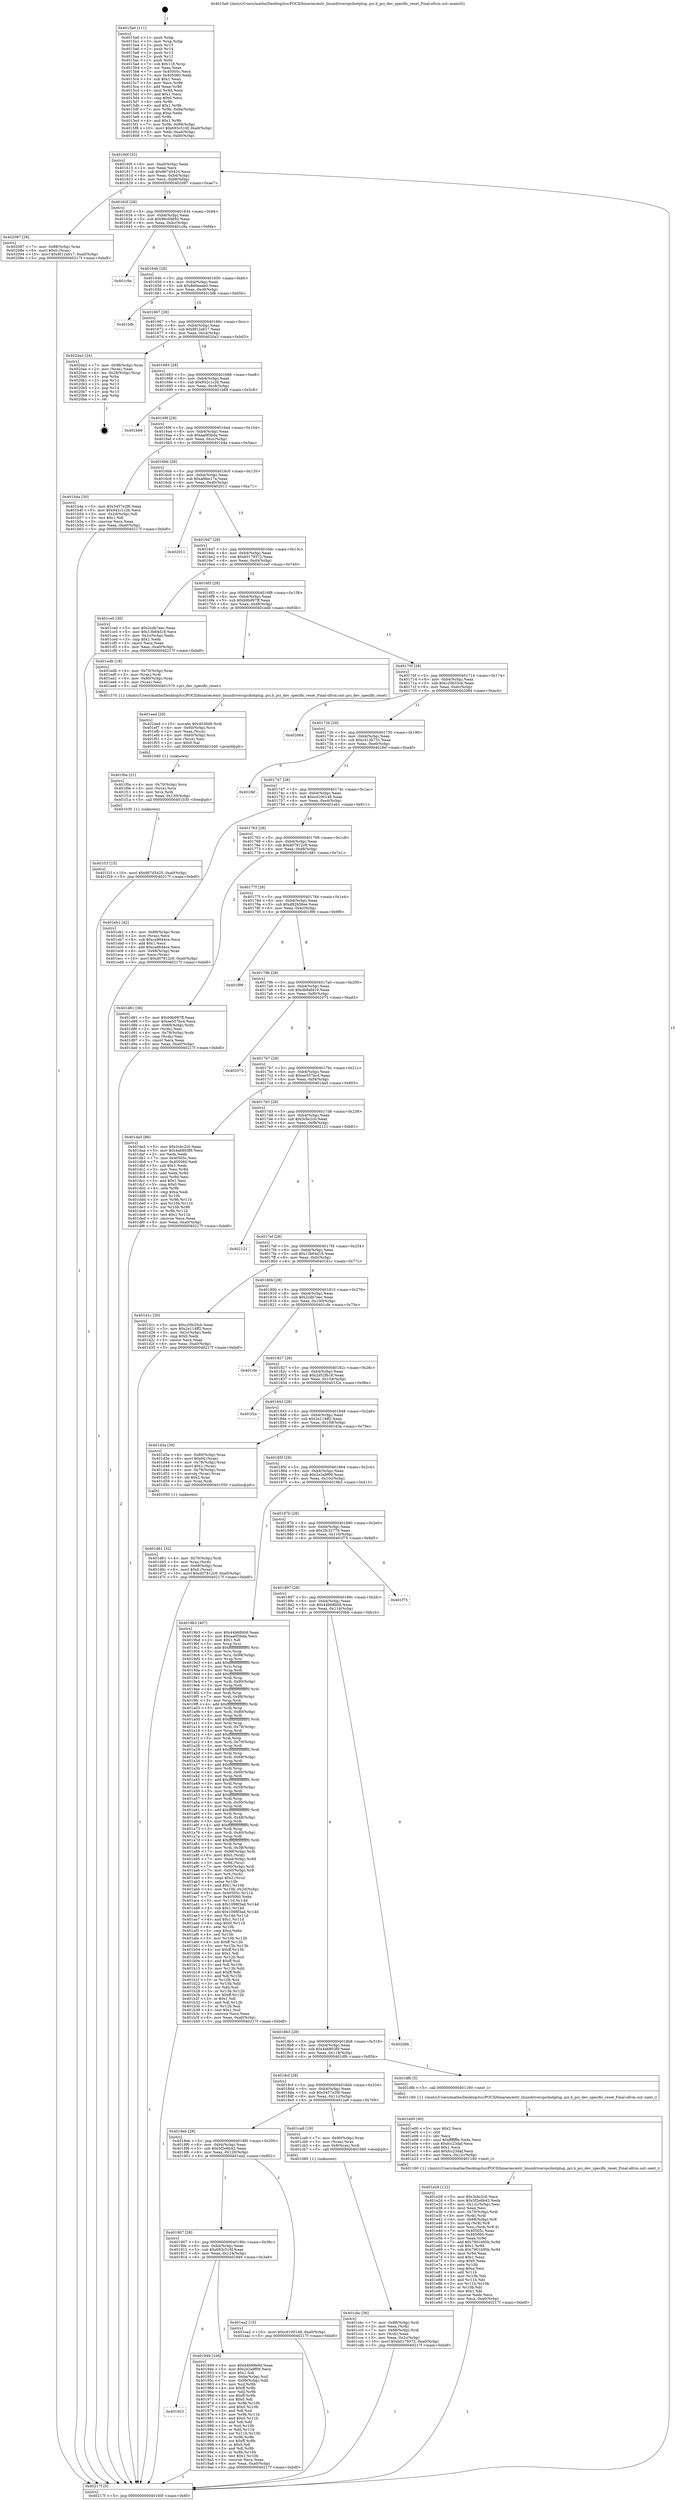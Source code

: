 digraph "0x4015a0" {
  label = "0x4015a0 (/mnt/c/Users/mathe/Desktop/tcc/POCII/binaries/extr_linuxdriverspcihotplug..pci.h_pci_dev_specific_reset_Final-ollvm.out::main(0))"
  labelloc = "t"
  node[shape=record]

  Entry [label="",width=0.3,height=0.3,shape=circle,fillcolor=black,style=filled]
  "0x40160f" [label="{
     0x40160f [32]\l
     | [instrs]\l
     &nbsp;&nbsp;0x40160f \<+6\>: mov -0xa0(%rbp),%eax\l
     &nbsp;&nbsp;0x401615 \<+2\>: mov %eax,%ecx\l
     &nbsp;&nbsp;0x401617 \<+6\>: sub $0x867d5425,%ecx\l
     &nbsp;&nbsp;0x40161d \<+6\>: mov %eax,-0xb4(%rbp)\l
     &nbsp;&nbsp;0x401623 \<+6\>: mov %ecx,-0xb8(%rbp)\l
     &nbsp;&nbsp;0x401629 \<+6\>: je 0000000000402087 \<main+0xae7\>\l
  }"]
  "0x402087" [label="{
     0x402087 [28]\l
     | [instrs]\l
     &nbsp;&nbsp;0x402087 \<+7\>: mov -0x98(%rbp),%rax\l
     &nbsp;&nbsp;0x40208e \<+6\>: movl $0x0,(%rax)\l
     &nbsp;&nbsp;0x402094 \<+10\>: movl $0x8f12a617,-0xa0(%rbp)\l
     &nbsp;&nbsp;0x40209e \<+5\>: jmp 000000000040217f \<main+0xbdf\>\l
  }"]
  "0x40162f" [label="{
     0x40162f [28]\l
     | [instrs]\l
     &nbsp;&nbsp;0x40162f \<+5\>: jmp 0000000000401634 \<main+0x94\>\l
     &nbsp;&nbsp;0x401634 \<+6\>: mov -0xb4(%rbp),%eax\l
     &nbsp;&nbsp;0x40163a \<+5\>: sub $0x86c0d892,%eax\l
     &nbsp;&nbsp;0x40163f \<+6\>: mov %eax,-0xbc(%rbp)\l
     &nbsp;&nbsp;0x401645 \<+6\>: je 0000000000401c9a \<main+0x6fa\>\l
  }"]
  Exit [label="",width=0.3,height=0.3,shape=circle,fillcolor=black,style=filled,peripheries=2]
  "0x401c9a" [label="{
     0x401c9a\l
  }", style=dashed]
  "0x40164b" [label="{
     0x40164b [28]\l
     | [instrs]\l
     &nbsp;&nbsp;0x40164b \<+5\>: jmp 0000000000401650 \<main+0xb0\>\l
     &nbsp;&nbsp;0x401650 \<+6\>: mov -0xb4(%rbp),%eax\l
     &nbsp;&nbsp;0x401656 \<+5\>: sub $0x8d0eeae0,%eax\l
     &nbsp;&nbsp;0x40165b \<+6\>: mov %eax,-0xc0(%rbp)\l
     &nbsp;&nbsp;0x401661 \<+6\>: je 0000000000401bfb \<main+0x65b\>\l
  }"]
  "0x401f1f" [label="{
     0x401f1f [15]\l
     | [instrs]\l
     &nbsp;&nbsp;0x401f1f \<+10\>: movl $0x867d5425,-0xa0(%rbp)\l
     &nbsp;&nbsp;0x401f29 \<+5\>: jmp 000000000040217f \<main+0xbdf\>\l
  }"]
  "0x401bfb" [label="{
     0x401bfb\l
  }", style=dashed]
  "0x401667" [label="{
     0x401667 [28]\l
     | [instrs]\l
     &nbsp;&nbsp;0x401667 \<+5\>: jmp 000000000040166c \<main+0xcc\>\l
     &nbsp;&nbsp;0x40166c \<+6\>: mov -0xb4(%rbp),%eax\l
     &nbsp;&nbsp;0x401672 \<+5\>: sub $0x8f12a617,%eax\l
     &nbsp;&nbsp;0x401677 \<+6\>: mov %eax,-0xc4(%rbp)\l
     &nbsp;&nbsp;0x40167d \<+6\>: je 00000000004020a3 \<main+0xb03\>\l
  }"]
  "0x401f0a" [label="{
     0x401f0a [21]\l
     | [instrs]\l
     &nbsp;&nbsp;0x401f0a \<+4\>: mov -0x70(%rbp),%rcx\l
     &nbsp;&nbsp;0x401f0e \<+3\>: mov (%rcx),%rcx\l
     &nbsp;&nbsp;0x401f11 \<+3\>: mov %rcx,%rdi\l
     &nbsp;&nbsp;0x401f14 \<+6\>: mov %eax,-0x130(%rbp)\l
     &nbsp;&nbsp;0x401f1a \<+5\>: call 0000000000401030 \<free@plt\>\l
     | [calls]\l
     &nbsp;&nbsp;0x401030 \{1\} (unknown)\l
  }"]
  "0x4020a3" [label="{
     0x4020a3 [24]\l
     | [instrs]\l
     &nbsp;&nbsp;0x4020a3 \<+7\>: mov -0x98(%rbp),%rax\l
     &nbsp;&nbsp;0x4020aa \<+2\>: mov (%rax),%eax\l
     &nbsp;&nbsp;0x4020ac \<+4\>: lea -0x28(%rbp),%rsp\l
     &nbsp;&nbsp;0x4020b0 \<+1\>: pop %rbx\l
     &nbsp;&nbsp;0x4020b1 \<+2\>: pop %r12\l
     &nbsp;&nbsp;0x4020b3 \<+2\>: pop %r13\l
     &nbsp;&nbsp;0x4020b5 \<+2\>: pop %r14\l
     &nbsp;&nbsp;0x4020b7 \<+2\>: pop %r15\l
     &nbsp;&nbsp;0x4020b9 \<+1\>: pop %rbp\l
     &nbsp;&nbsp;0x4020ba \<+1\>: ret\l
  }"]
  "0x401683" [label="{
     0x401683 [28]\l
     | [instrs]\l
     &nbsp;&nbsp;0x401683 \<+5\>: jmp 0000000000401688 \<main+0xe8\>\l
     &nbsp;&nbsp;0x401688 \<+6\>: mov -0xb4(%rbp),%eax\l
     &nbsp;&nbsp;0x40168e \<+5\>: sub $0x942c1c2b,%eax\l
     &nbsp;&nbsp;0x401693 \<+6\>: mov %eax,-0xc8(%rbp)\l
     &nbsp;&nbsp;0x401699 \<+6\>: je 0000000000401b68 \<main+0x5c8\>\l
  }"]
  "0x401eed" [label="{
     0x401eed [29]\l
     | [instrs]\l
     &nbsp;&nbsp;0x401eed \<+10\>: movabs $0x4030d6,%rdi\l
     &nbsp;&nbsp;0x401ef7 \<+4\>: mov -0x60(%rbp),%rcx\l
     &nbsp;&nbsp;0x401efb \<+2\>: mov %eax,(%rcx)\l
     &nbsp;&nbsp;0x401efd \<+4\>: mov -0x60(%rbp),%rcx\l
     &nbsp;&nbsp;0x401f01 \<+2\>: mov (%rcx),%esi\l
     &nbsp;&nbsp;0x401f03 \<+2\>: mov $0x0,%al\l
     &nbsp;&nbsp;0x401f05 \<+5\>: call 0000000000401040 \<printf@plt\>\l
     | [calls]\l
     &nbsp;&nbsp;0x401040 \{1\} (unknown)\l
  }"]
  "0x401b68" [label="{
     0x401b68\l
  }", style=dashed]
  "0x40169f" [label="{
     0x40169f [28]\l
     | [instrs]\l
     &nbsp;&nbsp;0x40169f \<+5\>: jmp 00000000004016a4 \<main+0x104\>\l
     &nbsp;&nbsp;0x4016a4 \<+6\>: mov -0xb4(%rbp),%eax\l
     &nbsp;&nbsp;0x4016aa \<+5\>: sub $0xaa0f3bda,%eax\l
     &nbsp;&nbsp;0x4016af \<+6\>: mov %eax,-0xcc(%rbp)\l
     &nbsp;&nbsp;0x4016b5 \<+6\>: je 0000000000401b4a \<main+0x5aa\>\l
  }"]
  "0x401e28" [label="{
     0x401e28 [122]\l
     | [instrs]\l
     &nbsp;&nbsp;0x401e28 \<+5\>: mov $0x3cbc2c0,%ecx\l
     &nbsp;&nbsp;0x401e2d \<+5\>: mov $0x5f2e6b42,%edx\l
     &nbsp;&nbsp;0x401e32 \<+6\>: mov -0x12c(%rbp),%esi\l
     &nbsp;&nbsp;0x401e38 \<+3\>: imul %eax,%esi\l
     &nbsp;&nbsp;0x401e3b \<+4\>: mov -0x70(%rbp),%rdi\l
     &nbsp;&nbsp;0x401e3f \<+3\>: mov (%rdi),%rdi\l
     &nbsp;&nbsp;0x401e42 \<+4\>: mov -0x68(%rbp),%r8\l
     &nbsp;&nbsp;0x401e46 \<+3\>: movslq (%r8),%r8\l
     &nbsp;&nbsp;0x401e49 \<+4\>: mov %esi,(%rdi,%r8,4)\l
     &nbsp;&nbsp;0x401e4d \<+7\>: mov 0x40505c,%eax\l
     &nbsp;&nbsp;0x401e54 \<+7\>: mov 0x405060,%esi\l
     &nbsp;&nbsp;0x401e5b \<+3\>: mov %eax,%r9d\l
     &nbsp;&nbsp;0x401e5e \<+7\>: add $0x7901b95b,%r9d\l
     &nbsp;&nbsp;0x401e65 \<+4\>: sub $0x1,%r9d\l
     &nbsp;&nbsp;0x401e69 \<+7\>: sub $0x7901b95b,%r9d\l
     &nbsp;&nbsp;0x401e70 \<+4\>: imul %r9d,%eax\l
     &nbsp;&nbsp;0x401e74 \<+3\>: and $0x1,%eax\l
     &nbsp;&nbsp;0x401e77 \<+3\>: cmp $0x0,%eax\l
     &nbsp;&nbsp;0x401e7a \<+4\>: sete %r10b\l
     &nbsp;&nbsp;0x401e7e \<+3\>: cmp $0xa,%esi\l
     &nbsp;&nbsp;0x401e81 \<+4\>: setl %r11b\l
     &nbsp;&nbsp;0x401e85 \<+3\>: mov %r10b,%bl\l
     &nbsp;&nbsp;0x401e88 \<+3\>: and %r11b,%bl\l
     &nbsp;&nbsp;0x401e8b \<+3\>: xor %r11b,%r10b\l
     &nbsp;&nbsp;0x401e8e \<+3\>: or %r10b,%bl\l
     &nbsp;&nbsp;0x401e91 \<+3\>: test $0x1,%bl\l
     &nbsp;&nbsp;0x401e94 \<+3\>: cmovne %edx,%ecx\l
     &nbsp;&nbsp;0x401e97 \<+6\>: mov %ecx,-0xa0(%rbp)\l
     &nbsp;&nbsp;0x401e9d \<+5\>: jmp 000000000040217f \<main+0xbdf\>\l
  }"]
  "0x401b4a" [label="{
     0x401b4a [30]\l
     | [instrs]\l
     &nbsp;&nbsp;0x401b4a \<+5\>: mov $0x5457e2f6,%eax\l
     &nbsp;&nbsp;0x401b4f \<+5\>: mov $0x942c1c2b,%ecx\l
     &nbsp;&nbsp;0x401b54 \<+3\>: mov -0x2d(%rbp),%dl\l
     &nbsp;&nbsp;0x401b57 \<+3\>: test $0x1,%dl\l
     &nbsp;&nbsp;0x401b5a \<+3\>: cmovne %ecx,%eax\l
     &nbsp;&nbsp;0x401b5d \<+6\>: mov %eax,-0xa0(%rbp)\l
     &nbsp;&nbsp;0x401b63 \<+5\>: jmp 000000000040217f \<main+0xbdf\>\l
  }"]
  "0x4016bb" [label="{
     0x4016bb [28]\l
     | [instrs]\l
     &nbsp;&nbsp;0x4016bb \<+5\>: jmp 00000000004016c0 \<main+0x120\>\l
     &nbsp;&nbsp;0x4016c0 \<+6\>: mov -0xb4(%rbp),%eax\l
     &nbsp;&nbsp;0x4016c6 \<+5\>: sub $0xafdee17a,%eax\l
     &nbsp;&nbsp;0x4016cb \<+6\>: mov %eax,-0xd0(%rbp)\l
     &nbsp;&nbsp;0x4016d1 \<+6\>: je 0000000000402011 \<main+0xa71\>\l
  }"]
  "0x401e00" [label="{
     0x401e00 [40]\l
     | [instrs]\l
     &nbsp;&nbsp;0x401e00 \<+5\>: mov $0x2,%ecx\l
     &nbsp;&nbsp;0x401e05 \<+1\>: cltd\l
     &nbsp;&nbsp;0x401e06 \<+2\>: idiv %ecx\l
     &nbsp;&nbsp;0x401e08 \<+6\>: imul $0xfffffffe,%edx,%ecx\l
     &nbsp;&nbsp;0x401e0e \<+6\>: sub $0xfcc23daf,%ecx\l
     &nbsp;&nbsp;0x401e14 \<+3\>: add $0x1,%ecx\l
     &nbsp;&nbsp;0x401e17 \<+6\>: add $0xfcc23daf,%ecx\l
     &nbsp;&nbsp;0x401e1d \<+6\>: mov %ecx,-0x12c(%rbp)\l
     &nbsp;&nbsp;0x401e23 \<+5\>: call 0000000000401160 \<next_i\>\l
     | [calls]\l
     &nbsp;&nbsp;0x401160 \{1\} (/mnt/c/Users/mathe/Desktop/tcc/POCII/binaries/extr_linuxdriverspcihotplug..pci.h_pci_dev_specific_reset_Final-ollvm.out::next_i)\l
  }"]
  "0x402011" [label="{
     0x402011\l
  }", style=dashed]
  "0x4016d7" [label="{
     0x4016d7 [28]\l
     | [instrs]\l
     &nbsp;&nbsp;0x4016d7 \<+5\>: jmp 00000000004016dc \<main+0x13c\>\l
     &nbsp;&nbsp;0x4016dc \<+6\>: mov -0xb4(%rbp),%eax\l
     &nbsp;&nbsp;0x4016e2 \<+5\>: sub $0xb0179372,%eax\l
     &nbsp;&nbsp;0x4016e7 \<+6\>: mov %eax,-0xd4(%rbp)\l
     &nbsp;&nbsp;0x4016ed \<+6\>: je 0000000000401ce0 \<main+0x740\>\l
  }"]
  "0x401d61" [label="{
     0x401d61 [32]\l
     | [instrs]\l
     &nbsp;&nbsp;0x401d61 \<+4\>: mov -0x70(%rbp),%rdi\l
     &nbsp;&nbsp;0x401d65 \<+3\>: mov %rax,(%rdi)\l
     &nbsp;&nbsp;0x401d68 \<+4\>: mov -0x68(%rbp),%rax\l
     &nbsp;&nbsp;0x401d6c \<+6\>: movl $0x0,(%rax)\l
     &nbsp;&nbsp;0x401d72 \<+10\>: movl $0xd07812c9,-0xa0(%rbp)\l
     &nbsp;&nbsp;0x401d7c \<+5\>: jmp 000000000040217f \<main+0xbdf\>\l
  }"]
  "0x401ce0" [label="{
     0x401ce0 [30]\l
     | [instrs]\l
     &nbsp;&nbsp;0x401ce0 \<+5\>: mov $0x2cdb7eec,%eax\l
     &nbsp;&nbsp;0x401ce5 \<+5\>: mov $0x13b64d18,%ecx\l
     &nbsp;&nbsp;0x401cea \<+3\>: mov -0x2c(%rbp),%edx\l
     &nbsp;&nbsp;0x401ced \<+3\>: cmp $0x1,%edx\l
     &nbsp;&nbsp;0x401cf0 \<+3\>: cmovl %ecx,%eax\l
     &nbsp;&nbsp;0x401cf3 \<+6\>: mov %eax,-0xa0(%rbp)\l
     &nbsp;&nbsp;0x401cf9 \<+5\>: jmp 000000000040217f \<main+0xbdf\>\l
  }"]
  "0x4016f3" [label="{
     0x4016f3 [28]\l
     | [instrs]\l
     &nbsp;&nbsp;0x4016f3 \<+5\>: jmp 00000000004016f8 \<main+0x158\>\l
     &nbsp;&nbsp;0x4016f8 \<+6\>: mov -0xb4(%rbp),%eax\l
     &nbsp;&nbsp;0x4016fe \<+5\>: sub $0xb9b997ff,%eax\l
     &nbsp;&nbsp;0x401703 \<+6\>: mov %eax,-0xd8(%rbp)\l
     &nbsp;&nbsp;0x401709 \<+6\>: je 0000000000401edb \<main+0x93b\>\l
  }"]
  "0x401cbc" [label="{
     0x401cbc [36]\l
     | [instrs]\l
     &nbsp;&nbsp;0x401cbc \<+7\>: mov -0x88(%rbp),%rdi\l
     &nbsp;&nbsp;0x401cc3 \<+2\>: mov %eax,(%rdi)\l
     &nbsp;&nbsp;0x401cc5 \<+7\>: mov -0x88(%rbp),%rdi\l
     &nbsp;&nbsp;0x401ccc \<+2\>: mov (%rdi),%eax\l
     &nbsp;&nbsp;0x401cce \<+3\>: mov %eax,-0x2c(%rbp)\l
     &nbsp;&nbsp;0x401cd1 \<+10\>: movl $0xb0179372,-0xa0(%rbp)\l
     &nbsp;&nbsp;0x401cdb \<+5\>: jmp 000000000040217f \<main+0xbdf\>\l
  }"]
  "0x401edb" [label="{
     0x401edb [18]\l
     | [instrs]\l
     &nbsp;&nbsp;0x401edb \<+4\>: mov -0x70(%rbp),%rax\l
     &nbsp;&nbsp;0x401edf \<+3\>: mov (%rax),%rdi\l
     &nbsp;&nbsp;0x401ee2 \<+4\>: mov -0x80(%rbp),%rax\l
     &nbsp;&nbsp;0x401ee6 \<+2\>: mov (%rax),%esi\l
     &nbsp;&nbsp;0x401ee8 \<+5\>: call 0000000000401570 \<pci_dev_specific_reset\>\l
     | [calls]\l
     &nbsp;&nbsp;0x401570 \{1\} (/mnt/c/Users/mathe/Desktop/tcc/POCII/binaries/extr_linuxdriverspcihotplug..pci.h_pci_dev_specific_reset_Final-ollvm.out::pci_dev_specific_reset)\l
  }"]
  "0x40170f" [label="{
     0x40170f [28]\l
     | [instrs]\l
     &nbsp;&nbsp;0x40170f \<+5\>: jmp 0000000000401714 \<main+0x174\>\l
     &nbsp;&nbsp;0x401714 \<+6\>: mov -0xb4(%rbp),%eax\l
     &nbsp;&nbsp;0x40171a \<+5\>: sub $0xc20b33cb,%eax\l
     &nbsp;&nbsp;0x40171f \<+6\>: mov %eax,-0xdc(%rbp)\l
     &nbsp;&nbsp;0x401725 \<+6\>: je 0000000000402064 \<main+0xac4\>\l
  }"]
  "0x4015a0" [label="{
     0x4015a0 [111]\l
     | [instrs]\l
     &nbsp;&nbsp;0x4015a0 \<+1\>: push %rbp\l
     &nbsp;&nbsp;0x4015a1 \<+3\>: mov %rsp,%rbp\l
     &nbsp;&nbsp;0x4015a4 \<+2\>: push %r15\l
     &nbsp;&nbsp;0x4015a6 \<+2\>: push %r14\l
     &nbsp;&nbsp;0x4015a8 \<+2\>: push %r13\l
     &nbsp;&nbsp;0x4015aa \<+2\>: push %r12\l
     &nbsp;&nbsp;0x4015ac \<+1\>: push %rbx\l
     &nbsp;&nbsp;0x4015ad \<+7\>: sub $0x118,%rsp\l
     &nbsp;&nbsp;0x4015b4 \<+2\>: xor %eax,%eax\l
     &nbsp;&nbsp;0x4015b6 \<+7\>: mov 0x40505c,%ecx\l
     &nbsp;&nbsp;0x4015bd \<+7\>: mov 0x405060,%edx\l
     &nbsp;&nbsp;0x4015c4 \<+3\>: sub $0x1,%eax\l
     &nbsp;&nbsp;0x4015c7 \<+3\>: mov %ecx,%r8d\l
     &nbsp;&nbsp;0x4015ca \<+3\>: add %eax,%r8d\l
     &nbsp;&nbsp;0x4015cd \<+4\>: imul %r8d,%ecx\l
     &nbsp;&nbsp;0x4015d1 \<+3\>: and $0x1,%ecx\l
     &nbsp;&nbsp;0x4015d4 \<+3\>: cmp $0x0,%ecx\l
     &nbsp;&nbsp;0x4015d7 \<+4\>: sete %r9b\l
     &nbsp;&nbsp;0x4015db \<+4\>: and $0x1,%r9b\l
     &nbsp;&nbsp;0x4015df \<+7\>: mov %r9b,-0x9a(%rbp)\l
     &nbsp;&nbsp;0x4015e6 \<+3\>: cmp $0xa,%edx\l
     &nbsp;&nbsp;0x4015e9 \<+4\>: setl %r9b\l
     &nbsp;&nbsp;0x4015ed \<+4\>: and $0x1,%r9b\l
     &nbsp;&nbsp;0x4015f1 \<+7\>: mov %r9b,-0x99(%rbp)\l
     &nbsp;&nbsp;0x4015f8 \<+10\>: movl $0x693c516f,-0xa0(%rbp)\l
     &nbsp;&nbsp;0x401602 \<+6\>: mov %edi,-0xa4(%rbp)\l
     &nbsp;&nbsp;0x401608 \<+7\>: mov %rsi,-0xb0(%rbp)\l
  }"]
  "0x402064" [label="{
     0x402064\l
  }", style=dashed]
  "0x40172b" [label="{
     0x40172b [28]\l
     | [instrs]\l
     &nbsp;&nbsp;0x40172b \<+5\>: jmp 0000000000401730 \<main+0x190\>\l
     &nbsp;&nbsp;0x401730 \<+6\>: mov -0xb4(%rbp),%eax\l
     &nbsp;&nbsp;0x401736 \<+5\>: sub $0xc413b731,%eax\l
     &nbsp;&nbsp;0x40173b \<+6\>: mov %eax,-0xe0(%rbp)\l
     &nbsp;&nbsp;0x401741 \<+6\>: je 0000000000401fef \<main+0xa4f\>\l
  }"]
  "0x40217f" [label="{
     0x40217f [5]\l
     | [instrs]\l
     &nbsp;&nbsp;0x40217f \<+5\>: jmp 000000000040160f \<main+0x6f\>\l
  }"]
  "0x401fef" [label="{
     0x401fef\l
  }", style=dashed]
  "0x401747" [label="{
     0x401747 [28]\l
     | [instrs]\l
     &nbsp;&nbsp;0x401747 \<+5\>: jmp 000000000040174c \<main+0x1ac\>\l
     &nbsp;&nbsp;0x40174c \<+6\>: mov -0xb4(%rbp),%eax\l
     &nbsp;&nbsp;0x401752 \<+5\>: sub $0xcd100148,%eax\l
     &nbsp;&nbsp;0x401757 \<+6\>: mov %eax,-0xe4(%rbp)\l
     &nbsp;&nbsp;0x40175d \<+6\>: je 0000000000401eb1 \<main+0x911\>\l
  }"]
  "0x401923" [label="{
     0x401923\l
  }", style=dashed]
  "0x401eb1" [label="{
     0x401eb1 [42]\l
     | [instrs]\l
     &nbsp;&nbsp;0x401eb1 \<+4\>: mov -0x68(%rbp),%rax\l
     &nbsp;&nbsp;0x401eb5 \<+2\>: mov (%rax),%ecx\l
     &nbsp;&nbsp;0x401eb7 \<+6\>: sub $0xca9644ce,%ecx\l
     &nbsp;&nbsp;0x401ebd \<+3\>: add $0x1,%ecx\l
     &nbsp;&nbsp;0x401ec0 \<+6\>: add $0xca9644ce,%ecx\l
     &nbsp;&nbsp;0x401ec6 \<+4\>: mov -0x68(%rbp),%rax\l
     &nbsp;&nbsp;0x401eca \<+2\>: mov %ecx,(%rax)\l
     &nbsp;&nbsp;0x401ecc \<+10\>: movl $0xd07812c9,-0xa0(%rbp)\l
     &nbsp;&nbsp;0x401ed6 \<+5\>: jmp 000000000040217f \<main+0xbdf\>\l
  }"]
  "0x401763" [label="{
     0x401763 [28]\l
     | [instrs]\l
     &nbsp;&nbsp;0x401763 \<+5\>: jmp 0000000000401768 \<main+0x1c8\>\l
     &nbsp;&nbsp;0x401768 \<+6\>: mov -0xb4(%rbp),%eax\l
     &nbsp;&nbsp;0x40176e \<+5\>: sub $0xd07812c9,%eax\l
     &nbsp;&nbsp;0x401773 \<+6\>: mov %eax,-0xe8(%rbp)\l
     &nbsp;&nbsp;0x401779 \<+6\>: je 0000000000401d81 \<main+0x7e1\>\l
  }"]
  "0x401949" [label="{
     0x401949 [106]\l
     | [instrs]\l
     &nbsp;&nbsp;0x401949 \<+5\>: mov $0x44b68b0d,%eax\l
     &nbsp;&nbsp;0x40194e \<+5\>: mov $0x2e2a9f09,%ecx\l
     &nbsp;&nbsp;0x401953 \<+2\>: mov $0x1,%dl\l
     &nbsp;&nbsp;0x401955 \<+7\>: mov -0x9a(%rbp),%sil\l
     &nbsp;&nbsp;0x40195c \<+7\>: mov -0x99(%rbp),%dil\l
     &nbsp;&nbsp;0x401963 \<+3\>: mov %sil,%r8b\l
     &nbsp;&nbsp;0x401966 \<+4\>: xor $0xff,%r8b\l
     &nbsp;&nbsp;0x40196a \<+3\>: mov %dil,%r9b\l
     &nbsp;&nbsp;0x40196d \<+4\>: xor $0xff,%r9b\l
     &nbsp;&nbsp;0x401971 \<+3\>: xor $0x0,%dl\l
     &nbsp;&nbsp;0x401974 \<+3\>: mov %r8b,%r10b\l
     &nbsp;&nbsp;0x401977 \<+4\>: and $0x0,%r10b\l
     &nbsp;&nbsp;0x40197b \<+3\>: and %dl,%sil\l
     &nbsp;&nbsp;0x40197e \<+3\>: mov %r9b,%r11b\l
     &nbsp;&nbsp;0x401981 \<+4\>: and $0x0,%r11b\l
     &nbsp;&nbsp;0x401985 \<+3\>: and %dl,%dil\l
     &nbsp;&nbsp;0x401988 \<+3\>: or %sil,%r10b\l
     &nbsp;&nbsp;0x40198b \<+3\>: or %dil,%r11b\l
     &nbsp;&nbsp;0x40198e \<+3\>: xor %r11b,%r10b\l
     &nbsp;&nbsp;0x401991 \<+3\>: or %r9b,%r8b\l
     &nbsp;&nbsp;0x401994 \<+4\>: xor $0xff,%r8b\l
     &nbsp;&nbsp;0x401998 \<+3\>: or $0x0,%dl\l
     &nbsp;&nbsp;0x40199b \<+3\>: and %dl,%r8b\l
     &nbsp;&nbsp;0x40199e \<+3\>: or %r8b,%r10b\l
     &nbsp;&nbsp;0x4019a1 \<+4\>: test $0x1,%r10b\l
     &nbsp;&nbsp;0x4019a5 \<+3\>: cmovne %ecx,%eax\l
     &nbsp;&nbsp;0x4019a8 \<+6\>: mov %eax,-0xa0(%rbp)\l
     &nbsp;&nbsp;0x4019ae \<+5\>: jmp 000000000040217f \<main+0xbdf\>\l
  }"]
  "0x401d81" [label="{
     0x401d81 [36]\l
     | [instrs]\l
     &nbsp;&nbsp;0x401d81 \<+5\>: mov $0xb9b997ff,%eax\l
     &nbsp;&nbsp;0x401d86 \<+5\>: mov $0xee557bc4,%ecx\l
     &nbsp;&nbsp;0x401d8b \<+4\>: mov -0x68(%rbp),%rdx\l
     &nbsp;&nbsp;0x401d8f \<+2\>: mov (%rdx),%esi\l
     &nbsp;&nbsp;0x401d91 \<+4\>: mov -0x78(%rbp),%rdx\l
     &nbsp;&nbsp;0x401d95 \<+2\>: cmp (%rdx),%esi\l
     &nbsp;&nbsp;0x401d97 \<+3\>: cmovl %ecx,%eax\l
     &nbsp;&nbsp;0x401d9a \<+6\>: mov %eax,-0xa0(%rbp)\l
     &nbsp;&nbsp;0x401da0 \<+5\>: jmp 000000000040217f \<main+0xbdf\>\l
  }"]
  "0x40177f" [label="{
     0x40177f [28]\l
     | [instrs]\l
     &nbsp;&nbsp;0x40177f \<+5\>: jmp 0000000000401784 \<main+0x1e4\>\l
     &nbsp;&nbsp;0x401784 \<+6\>: mov -0xb4(%rbp),%eax\l
     &nbsp;&nbsp;0x40178a \<+5\>: sub $0xd82b56ee,%eax\l
     &nbsp;&nbsp;0x40178f \<+6\>: mov %eax,-0xec(%rbp)\l
     &nbsp;&nbsp;0x401795 \<+6\>: je 0000000000401f99 \<main+0x9f9\>\l
  }"]
  "0x401907" [label="{
     0x401907 [28]\l
     | [instrs]\l
     &nbsp;&nbsp;0x401907 \<+5\>: jmp 000000000040190c \<main+0x36c\>\l
     &nbsp;&nbsp;0x40190c \<+6\>: mov -0xb4(%rbp),%eax\l
     &nbsp;&nbsp;0x401912 \<+5\>: sub $0x693c516f,%eax\l
     &nbsp;&nbsp;0x401917 \<+6\>: mov %eax,-0x124(%rbp)\l
     &nbsp;&nbsp;0x40191d \<+6\>: je 0000000000401949 \<main+0x3a9\>\l
  }"]
  "0x401f99" [label="{
     0x401f99\l
  }", style=dashed]
  "0x40179b" [label="{
     0x40179b [28]\l
     | [instrs]\l
     &nbsp;&nbsp;0x40179b \<+5\>: jmp 00000000004017a0 \<main+0x200\>\l
     &nbsp;&nbsp;0x4017a0 \<+6\>: mov -0xb4(%rbp),%eax\l
     &nbsp;&nbsp;0x4017a6 \<+5\>: sub $0xdb8afd19,%eax\l
     &nbsp;&nbsp;0x4017ab \<+6\>: mov %eax,-0xf0(%rbp)\l
     &nbsp;&nbsp;0x4017b1 \<+6\>: je 0000000000402073 \<main+0xad3\>\l
  }"]
  "0x401ea2" [label="{
     0x401ea2 [15]\l
     | [instrs]\l
     &nbsp;&nbsp;0x401ea2 \<+10\>: movl $0xcd100148,-0xa0(%rbp)\l
     &nbsp;&nbsp;0x401eac \<+5\>: jmp 000000000040217f \<main+0xbdf\>\l
  }"]
  "0x402073" [label="{
     0x402073\l
  }", style=dashed]
  "0x4017b7" [label="{
     0x4017b7 [28]\l
     | [instrs]\l
     &nbsp;&nbsp;0x4017b7 \<+5\>: jmp 00000000004017bc \<main+0x21c\>\l
     &nbsp;&nbsp;0x4017bc \<+6\>: mov -0xb4(%rbp),%eax\l
     &nbsp;&nbsp;0x4017c2 \<+5\>: sub $0xee557bc4,%eax\l
     &nbsp;&nbsp;0x4017c7 \<+6\>: mov %eax,-0xf4(%rbp)\l
     &nbsp;&nbsp;0x4017cd \<+6\>: je 0000000000401da5 \<main+0x805\>\l
  }"]
  "0x4018eb" [label="{
     0x4018eb [28]\l
     | [instrs]\l
     &nbsp;&nbsp;0x4018eb \<+5\>: jmp 00000000004018f0 \<main+0x350\>\l
     &nbsp;&nbsp;0x4018f0 \<+6\>: mov -0xb4(%rbp),%eax\l
     &nbsp;&nbsp;0x4018f6 \<+5\>: sub $0x5f2e6b42,%eax\l
     &nbsp;&nbsp;0x4018fb \<+6\>: mov %eax,-0x120(%rbp)\l
     &nbsp;&nbsp;0x401901 \<+6\>: je 0000000000401ea2 \<main+0x902\>\l
  }"]
  "0x401da5" [label="{
     0x401da5 [86]\l
     | [instrs]\l
     &nbsp;&nbsp;0x401da5 \<+5\>: mov $0x3cbc2c0,%eax\l
     &nbsp;&nbsp;0x401daa \<+5\>: mov $0x4a6803f9,%ecx\l
     &nbsp;&nbsp;0x401daf \<+2\>: xor %edx,%edx\l
     &nbsp;&nbsp;0x401db1 \<+7\>: mov 0x40505c,%esi\l
     &nbsp;&nbsp;0x401db8 \<+7\>: mov 0x405060,%edi\l
     &nbsp;&nbsp;0x401dbf \<+3\>: sub $0x1,%edx\l
     &nbsp;&nbsp;0x401dc2 \<+3\>: mov %esi,%r8d\l
     &nbsp;&nbsp;0x401dc5 \<+3\>: add %edx,%r8d\l
     &nbsp;&nbsp;0x401dc8 \<+4\>: imul %r8d,%esi\l
     &nbsp;&nbsp;0x401dcc \<+3\>: and $0x1,%esi\l
     &nbsp;&nbsp;0x401dcf \<+3\>: cmp $0x0,%esi\l
     &nbsp;&nbsp;0x401dd2 \<+4\>: sete %r9b\l
     &nbsp;&nbsp;0x401dd6 \<+3\>: cmp $0xa,%edi\l
     &nbsp;&nbsp;0x401dd9 \<+4\>: setl %r10b\l
     &nbsp;&nbsp;0x401ddd \<+3\>: mov %r9b,%r11b\l
     &nbsp;&nbsp;0x401de0 \<+3\>: and %r10b,%r11b\l
     &nbsp;&nbsp;0x401de3 \<+3\>: xor %r10b,%r9b\l
     &nbsp;&nbsp;0x401de6 \<+3\>: or %r9b,%r11b\l
     &nbsp;&nbsp;0x401de9 \<+4\>: test $0x1,%r11b\l
     &nbsp;&nbsp;0x401ded \<+3\>: cmovne %ecx,%eax\l
     &nbsp;&nbsp;0x401df0 \<+6\>: mov %eax,-0xa0(%rbp)\l
     &nbsp;&nbsp;0x401df6 \<+5\>: jmp 000000000040217f \<main+0xbdf\>\l
  }"]
  "0x4017d3" [label="{
     0x4017d3 [28]\l
     | [instrs]\l
     &nbsp;&nbsp;0x4017d3 \<+5\>: jmp 00000000004017d8 \<main+0x238\>\l
     &nbsp;&nbsp;0x4017d8 \<+6\>: mov -0xb4(%rbp),%eax\l
     &nbsp;&nbsp;0x4017de \<+5\>: sub $0x3cbc2c0,%eax\l
     &nbsp;&nbsp;0x4017e3 \<+6\>: mov %eax,-0xf8(%rbp)\l
     &nbsp;&nbsp;0x4017e9 \<+6\>: je 0000000000402121 \<main+0xb81\>\l
  }"]
  "0x401ca9" [label="{
     0x401ca9 [19]\l
     | [instrs]\l
     &nbsp;&nbsp;0x401ca9 \<+7\>: mov -0x90(%rbp),%rax\l
     &nbsp;&nbsp;0x401cb0 \<+3\>: mov (%rax),%rax\l
     &nbsp;&nbsp;0x401cb3 \<+4\>: mov 0x8(%rax),%rdi\l
     &nbsp;&nbsp;0x401cb7 \<+5\>: call 0000000000401060 \<atoi@plt\>\l
     | [calls]\l
     &nbsp;&nbsp;0x401060 \{1\} (unknown)\l
  }"]
  "0x402121" [label="{
     0x402121\l
  }", style=dashed]
  "0x4017ef" [label="{
     0x4017ef [28]\l
     | [instrs]\l
     &nbsp;&nbsp;0x4017ef \<+5\>: jmp 00000000004017f4 \<main+0x254\>\l
     &nbsp;&nbsp;0x4017f4 \<+6\>: mov -0xb4(%rbp),%eax\l
     &nbsp;&nbsp;0x4017fa \<+5\>: sub $0x13b64d18,%eax\l
     &nbsp;&nbsp;0x4017ff \<+6\>: mov %eax,-0xfc(%rbp)\l
     &nbsp;&nbsp;0x401805 \<+6\>: je 0000000000401d1c \<main+0x77c\>\l
  }"]
  "0x4018cf" [label="{
     0x4018cf [28]\l
     | [instrs]\l
     &nbsp;&nbsp;0x4018cf \<+5\>: jmp 00000000004018d4 \<main+0x334\>\l
     &nbsp;&nbsp;0x4018d4 \<+6\>: mov -0xb4(%rbp),%eax\l
     &nbsp;&nbsp;0x4018da \<+5\>: sub $0x5457e2f6,%eax\l
     &nbsp;&nbsp;0x4018df \<+6\>: mov %eax,-0x11c(%rbp)\l
     &nbsp;&nbsp;0x4018e5 \<+6\>: je 0000000000401ca9 \<main+0x709\>\l
  }"]
  "0x401d1c" [label="{
     0x401d1c [30]\l
     | [instrs]\l
     &nbsp;&nbsp;0x401d1c \<+5\>: mov $0xc20b33cb,%eax\l
     &nbsp;&nbsp;0x401d21 \<+5\>: mov $0x2e114ff2,%ecx\l
     &nbsp;&nbsp;0x401d26 \<+3\>: mov -0x2c(%rbp),%edx\l
     &nbsp;&nbsp;0x401d29 \<+3\>: cmp $0x0,%edx\l
     &nbsp;&nbsp;0x401d2c \<+3\>: cmove %ecx,%eax\l
     &nbsp;&nbsp;0x401d2f \<+6\>: mov %eax,-0xa0(%rbp)\l
     &nbsp;&nbsp;0x401d35 \<+5\>: jmp 000000000040217f \<main+0xbdf\>\l
  }"]
  "0x40180b" [label="{
     0x40180b [28]\l
     | [instrs]\l
     &nbsp;&nbsp;0x40180b \<+5\>: jmp 0000000000401810 \<main+0x270\>\l
     &nbsp;&nbsp;0x401810 \<+6\>: mov -0xb4(%rbp),%eax\l
     &nbsp;&nbsp;0x401816 \<+5\>: sub $0x2cdb7eec,%eax\l
     &nbsp;&nbsp;0x40181b \<+6\>: mov %eax,-0x100(%rbp)\l
     &nbsp;&nbsp;0x401821 \<+6\>: je 0000000000401cfe \<main+0x75e\>\l
  }"]
  "0x401dfb" [label="{
     0x401dfb [5]\l
     | [instrs]\l
     &nbsp;&nbsp;0x401dfb \<+5\>: call 0000000000401160 \<next_i\>\l
     | [calls]\l
     &nbsp;&nbsp;0x401160 \{1\} (/mnt/c/Users/mathe/Desktop/tcc/POCII/binaries/extr_linuxdriverspcihotplug..pci.h_pci_dev_specific_reset_Final-ollvm.out::next_i)\l
  }"]
  "0x401cfe" [label="{
     0x401cfe\l
  }", style=dashed]
  "0x401827" [label="{
     0x401827 [28]\l
     | [instrs]\l
     &nbsp;&nbsp;0x401827 \<+5\>: jmp 000000000040182c \<main+0x28c\>\l
     &nbsp;&nbsp;0x40182c \<+6\>: mov -0xb4(%rbp),%eax\l
     &nbsp;&nbsp;0x401832 \<+5\>: sub $0x2d52fb18,%eax\l
     &nbsp;&nbsp;0x401837 \<+6\>: mov %eax,-0x104(%rbp)\l
     &nbsp;&nbsp;0x40183d \<+6\>: je 0000000000401f2e \<main+0x98e\>\l
  }"]
  "0x4018b3" [label="{
     0x4018b3 [28]\l
     | [instrs]\l
     &nbsp;&nbsp;0x4018b3 \<+5\>: jmp 00000000004018b8 \<main+0x318\>\l
     &nbsp;&nbsp;0x4018b8 \<+6\>: mov -0xb4(%rbp),%eax\l
     &nbsp;&nbsp;0x4018be \<+5\>: sub $0x4a6803f9,%eax\l
     &nbsp;&nbsp;0x4018c3 \<+6\>: mov %eax,-0x118(%rbp)\l
     &nbsp;&nbsp;0x4018c9 \<+6\>: je 0000000000401dfb \<main+0x85b\>\l
  }"]
  "0x401f2e" [label="{
     0x401f2e\l
  }", style=dashed]
  "0x401843" [label="{
     0x401843 [28]\l
     | [instrs]\l
     &nbsp;&nbsp;0x401843 \<+5\>: jmp 0000000000401848 \<main+0x2a8\>\l
     &nbsp;&nbsp;0x401848 \<+6\>: mov -0xb4(%rbp),%eax\l
     &nbsp;&nbsp;0x40184e \<+5\>: sub $0x2e114ff2,%eax\l
     &nbsp;&nbsp;0x401853 \<+6\>: mov %eax,-0x108(%rbp)\l
     &nbsp;&nbsp;0x401859 \<+6\>: je 0000000000401d3a \<main+0x79a\>\l
  }"]
  "0x4020bb" [label="{
     0x4020bb\l
  }", style=dashed]
  "0x401d3a" [label="{
     0x401d3a [39]\l
     | [instrs]\l
     &nbsp;&nbsp;0x401d3a \<+4\>: mov -0x80(%rbp),%rax\l
     &nbsp;&nbsp;0x401d3e \<+6\>: movl $0x64,(%rax)\l
     &nbsp;&nbsp;0x401d44 \<+4\>: mov -0x78(%rbp),%rax\l
     &nbsp;&nbsp;0x401d48 \<+6\>: movl $0x1,(%rax)\l
     &nbsp;&nbsp;0x401d4e \<+4\>: mov -0x78(%rbp),%rax\l
     &nbsp;&nbsp;0x401d52 \<+3\>: movslq (%rax),%rax\l
     &nbsp;&nbsp;0x401d55 \<+4\>: shl $0x2,%rax\l
     &nbsp;&nbsp;0x401d59 \<+3\>: mov %rax,%rdi\l
     &nbsp;&nbsp;0x401d5c \<+5\>: call 0000000000401050 \<malloc@plt\>\l
     | [calls]\l
     &nbsp;&nbsp;0x401050 \{1\} (unknown)\l
  }"]
  "0x40185f" [label="{
     0x40185f [28]\l
     | [instrs]\l
     &nbsp;&nbsp;0x40185f \<+5\>: jmp 0000000000401864 \<main+0x2c4\>\l
     &nbsp;&nbsp;0x401864 \<+6\>: mov -0xb4(%rbp),%eax\l
     &nbsp;&nbsp;0x40186a \<+5\>: sub $0x2e2a9f09,%eax\l
     &nbsp;&nbsp;0x40186f \<+6\>: mov %eax,-0x10c(%rbp)\l
     &nbsp;&nbsp;0x401875 \<+6\>: je 00000000004019b3 \<main+0x413\>\l
  }"]
  "0x401897" [label="{
     0x401897 [28]\l
     | [instrs]\l
     &nbsp;&nbsp;0x401897 \<+5\>: jmp 000000000040189c \<main+0x2fc\>\l
     &nbsp;&nbsp;0x40189c \<+6\>: mov -0xb4(%rbp),%eax\l
     &nbsp;&nbsp;0x4018a2 \<+5\>: sub $0x44b68b0d,%eax\l
     &nbsp;&nbsp;0x4018a7 \<+6\>: mov %eax,-0x114(%rbp)\l
     &nbsp;&nbsp;0x4018ad \<+6\>: je 00000000004020bb \<main+0xb1b\>\l
  }"]
  "0x4019b3" [label="{
     0x4019b3 [407]\l
     | [instrs]\l
     &nbsp;&nbsp;0x4019b3 \<+5\>: mov $0x44b68b0d,%eax\l
     &nbsp;&nbsp;0x4019b8 \<+5\>: mov $0xaa0f3bda,%ecx\l
     &nbsp;&nbsp;0x4019bd \<+2\>: mov $0x1,%dl\l
     &nbsp;&nbsp;0x4019bf \<+3\>: mov %rsp,%rsi\l
     &nbsp;&nbsp;0x4019c2 \<+4\>: add $0xfffffffffffffff0,%rsi\l
     &nbsp;&nbsp;0x4019c6 \<+3\>: mov %rsi,%rsp\l
     &nbsp;&nbsp;0x4019c9 \<+7\>: mov %rsi,-0x98(%rbp)\l
     &nbsp;&nbsp;0x4019d0 \<+3\>: mov %rsp,%rsi\l
     &nbsp;&nbsp;0x4019d3 \<+4\>: add $0xfffffffffffffff0,%rsi\l
     &nbsp;&nbsp;0x4019d7 \<+3\>: mov %rsi,%rsp\l
     &nbsp;&nbsp;0x4019da \<+3\>: mov %rsp,%rdi\l
     &nbsp;&nbsp;0x4019dd \<+4\>: add $0xfffffffffffffff0,%rdi\l
     &nbsp;&nbsp;0x4019e1 \<+3\>: mov %rdi,%rsp\l
     &nbsp;&nbsp;0x4019e4 \<+7\>: mov %rdi,-0x90(%rbp)\l
     &nbsp;&nbsp;0x4019eb \<+3\>: mov %rsp,%rdi\l
     &nbsp;&nbsp;0x4019ee \<+4\>: add $0xfffffffffffffff0,%rdi\l
     &nbsp;&nbsp;0x4019f2 \<+3\>: mov %rdi,%rsp\l
     &nbsp;&nbsp;0x4019f5 \<+7\>: mov %rdi,-0x88(%rbp)\l
     &nbsp;&nbsp;0x4019fc \<+3\>: mov %rsp,%rdi\l
     &nbsp;&nbsp;0x4019ff \<+4\>: add $0xfffffffffffffff0,%rdi\l
     &nbsp;&nbsp;0x401a03 \<+3\>: mov %rdi,%rsp\l
     &nbsp;&nbsp;0x401a06 \<+4\>: mov %rdi,-0x80(%rbp)\l
     &nbsp;&nbsp;0x401a0a \<+3\>: mov %rsp,%rdi\l
     &nbsp;&nbsp;0x401a0d \<+4\>: add $0xfffffffffffffff0,%rdi\l
     &nbsp;&nbsp;0x401a11 \<+3\>: mov %rdi,%rsp\l
     &nbsp;&nbsp;0x401a14 \<+4\>: mov %rdi,-0x78(%rbp)\l
     &nbsp;&nbsp;0x401a18 \<+3\>: mov %rsp,%rdi\l
     &nbsp;&nbsp;0x401a1b \<+4\>: add $0xfffffffffffffff0,%rdi\l
     &nbsp;&nbsp;0x401a1f \<+3\>: mov %rdi,%rsp\l
     &nbsp;&nbsp;0x401a22 \<+4\>: mov %rdi,-0x70(%rbp)\l
     &nbsp;&nbsp;0x401a26 \<+3\>: mov %rsp,%rdi\l
     &nbsp;&nbsp;0x401a29 \<+4\>: add $0xfffffffffffffff0,%rdi\l
     &nbsp;&nbsp;0x401a2d \<+3\>: mov %rdi,%rsp\l
     &nbsp;&nbsp;0x401a30 \<+4\>: mov %rdi,-0x68(%rbp)\l
     &nbsp;&nbsp;0x401a34 \<+3\>: mov %rsp,%rdi\l
     &nbsp;&nbsp;0x401a37 \<+4\>: add $0xfffffffffffffff0,%rdi\l
     &nbsp;&nbsp;0x401a3b \<+3\>: mov %rdi,%rsp\l
     &nbsp;&nbsp;0x401a3e \<+4\>: mov %rdi,-0x60(%rbp)\l
     &nbsp;&nbsp;0x401a42 \<+3\>: mov %rsp,%rdi\l
     &nbsp;&nbsp;0x401a45 \<+4\>: add $0xfffffffffffffff0,%rdi\l
     &nbsp;&nbsp;0x401a49 \<+3\>: mov %rdi,%rsp\l
     &nbsp;&nbsp;0x401a4c \<+4\>: mov %rdi,-0x58(%rbp)\l
     &nbsp;&nbsp;0x401a50 \<+3\>: mov %rsp,%rdi\l
     &nbsp;&nbsp;0x401a53 \<+4\>: add $0xfffffffffffffff0,%rdi\l
     &nbsp;&nbsp;0x401a57 \<+3\>: mov %rdi,%rsp\l
     &nbsp;&nbsp;0x401a5a \<+4\>: mov %rdi,-0x50(%rbp)\l
     &nbsp;&nbsp;0x401a5e \<+3\>: mov %rsp,%rdi\l
     &nbsp;&nbsp;0x401a61 \<+4\>: add $0xfffffffffffffff0,%rdi\l
     &nbsp;&nbsp;0x401a65 \<+3\>: mov %rdi,%rsp\l
     &nbsp;&nbsp;0x401a68 \<+4\>: mov %rdi,-0x48(%rbp)\l
     &nbsp;&nbsp;0x401a6c \<+3\>: mov %rsp,%rdi\l
     &nbsp;&nbsp;0x401a6f \<+4\>: add $0xfffffffffffffff0,%rdi\l
     &nbsp;&nbsp;0x401a73 \<+3\>: mov %rdi,%rsp\l
     &nbsp;&nbsp;0x401a76 \<+4\>: mov %rdi,-0x40(%rbp)\l
     &nbsp;&nbsp;0x401a7a \<+3\>: mov %rsp,%rdi\l
     &nbsp;&nbsp;0x401a7d \<+4\>: add $0xfffffffffffffff0,%rdi\l
     &nbsp;&nbsp;0x401a81 \<+3\>: mov %rdi,%rsp\l
     &nbsp;&nbsp;0x401a84 \<+4\>: mov %rdi,-0x38(%rbp)\l
     &nbsp;&nbsp;0x401a88 \<+7\>: mov -0x98(%rbp),%rdi\l
     &nbsp;&nbsp;0x401a8f \<+6\>: movl $0x0,(%rdi)\l
     &nbsp;&nbsp;0x401a95 \<+7\>: mov -0xa4(%rbp),%r8d\l
     &nbsp;&nbsp;0x401a9c \<+3\>: mov %r8d,(%rsi)\l
     &nbsp;&nbsp;0x401a9f \<+7\>: mov -0x90(%rbp),%rdi\l
     &nbsp;&nbsp;0x401aa6 \<+7\>: mov -0xb0(%rbp),%r9\l
     &nbsp;&nbsp;0x401aad \<+3\>: mov %r9,(%rdi)\l
     &nbsp;&nbsp;0x401ab0 \<+3\>: cmpl $0x2,(%rsi)\l
     &nbsp;&nbsp;0x401ab3 \<+4\>: setne %r10b\l
     &nbsp;&nbsp;0x401ab7 \<+4\>: and $0x1,%r10b\l
     &nbsp;&nbsp;0x401abb \<+4\>: mov %r10b,-0x2d(%rbp)\l
     &nbsp;&nbsp;0x401abf \<+8\>: mov 0x40505c,%r11d\l
     &nbsp;&nbsp;0x401ac7 \<+7\>: mov 0x405060,%ebx\l
     &nbsp;&nbsp;0x401ace \<+3\>: mov %r11d,%r14d\l
     &nbsp;&nbsp;0x401ad1 \<+7\>: sub $0x1098f3ad,%r14d\l
     &nbsp;&nbsp;0x401ad8 \<+4\>: sub $0x1,%r14d\l
     &nbsp;&nbsp;0x401adc \<+7\>: add $0x1098f3ad,%r14d\l
     &nbsp;&nbsp;0x401ae3 \<+4\>: imul %r14d,%r11d\l
     &nbsp;&nbsp;0x401ae7 \<+4\>: and $0x1,%r11d\l
     &nbsp;&nbsp;0x401aeb \<+4\>: cmp $0x0,%r11d\l
     &nbsp;&nbsp;0x401aef \<+4\>: sete %r10b\l
     &nbsp;&nbsp;0x401af3 \<+3\>: cmp $0xa,%ebx\l
     &nbsp;&nbsp;0x401af6 \<+4\>: setl %r15b\l
     &nbsp;&nbsp;0x401afa \<+3\>: mov %r10b,%r12b\l
     &nbsp;&nbsp;0x401afd \<+4\>: xor $0xff,%r12b\l
     &nbsp;&nbsp;0x401b01 \<+3\>: mov %r15b,%r13b\l
     &nbsp;&nbsp;0x401b04 \<+4\>: xor $0xff,%r13b\l
     &nbsp;&nbsp;0x401b08 \<+3\>: xor $0x1,%dl\l
     &nbsp;&nbsp;0x401b0b \<+3\>: mov %r12b,%sil\l
     &nbsp;&nbsp;0x401b0e \<+4\>: and $0xff,%sil\l
     &nbsp;&nbsp;0x401b12 \<+3\>: and %dl,%r10b\l
     &nbsp;&nbsp;0x401b15 \<+3\>: mov %r13b,%dil\l
     &nbsp;&nbsp;0x401b18 \<+4\>: and $0xff,%dil\l
     &nbsp;&nbsp;0x401b1c \<+3\>: and %dl,%r15b\l
     &nbsp;&nbsp;0x401b1f \<+3\>: or %r10b,%sil\l
     &nbsp;&nbsp;0x401b22 \<+3\>: or %r15b,%dil\l
     &nbsp;&nbsp;0x401b25 \<+3\>: xor %dil,%sil\l
     &nbsp;&nbsp;0x401b28 \<+3\>: or %r13b,%r12b\l
     &nbsp;&nbsp;0x401b2b \<+4\>: xor $0xff,%r12b\l
     &nbsp;&nbsp;0x401b2f \<+3\>: or $0x1,%dl\l
     &nbsp;&nbsp;0x401b32 \<+3\>: and %dl,%r12b\l
     &nbsp;&nbsp;0x401b35 \<+3\>: or %r12b,%sil\l
     &nbsp;&nbsp;0x401b38 \<+4\>: test $0x1,%sil\l
     &nbsp;&nbsp;0x401b3c \<+3\>: cmovne %ecx,%eax\l
     &nbsp;&nbsp;0x401b3f \<+6\>: mov %eax,-0xa0(%rbp)\l
     &nbsp;&nbsp;0x401b45 \<+5\>: jmp 000000000040217f \<main+0xbdf\>\l
  }"]
  "0x40187b" [label="{
     0x40187b [28]\l
     | [instrs]\l
     &nbsp;&nbsp;0x40187b \<+5\>: jmp 0000000000401880 \<main+0x2e0\>\l
     &nbsp;&nbsp;0x401880 \<+6\>: mov -0xb4(%rbp),%eax\l
     &nbsp;&nbsp;0x401886 \<+5\>: sub $0x2fc32779,%eax\l
     &nbsp;&nbsp;0x40188b \<+6\>: mov %eax,-0x110(%rbp)\l
     &nbsp;&nbsp;0x401891 \<+6\>: je 0000000000401f75 \<main+0x9d5\>\l
  }"]
  "0x401f75" [label="{
     0x401f75\l
  }", style=dashed]
  Entry -> "0x4015a0" [label=" 1"]
  "0x40160f" -> "0x402087" [label=" 1"]
  "0x40160f" -> "0x40162f" [label=" 15"]
  "0x4020a3" -> Exit [label=" 1"]
  "0x40162f" -> "0x401c9a" [label=" 0"]
  "0x40162f" -> "0x40164b" [label=" 15"]
  "0x402087" -> "0x40217f" [label=" 1"]
  "0x40164b" -> "0x401bfb" [label=" 0"]
  "0x40164b" -> "0x401667" [label=" 15"]
  "0x401f1f" -> "0x40217f" [label=" 1"]
  "0x401667" -> "0x4020a3" [label=" 1"]
  "0x401667" -> "0x401683" [label=" 14"]
  "0x401f0a" -> "0x401f1f" [label=" 1"]
  "0x401683" -> "0x401b68" [label=" 0"]
  "0x401683" -> "0x40169f" [label=" 14"]
  "0x401eed" -> "0x401f0a" [label=" 1"]
  "0x40169f" -> "0x401b4a" [label=" 1"]
  "0x40169f" -> "0x4016bb" [label=" 13"]
  "0x401edb" -> "0x401eed" [label=" 1"]
  "0x4016bb" -> "0x402011" [label=" 0"]
  "0x4016bb" -> "0x4016d7" [label=" 13"]
  "0x401eb1" -> "0x40217f" [label=" 1"]
  "0x4016d7" -> "0x401ce0" [label=" 1"]
  "0x4016d7" -> "0x4016f3" [label=" 12"]
  "0x401ea2" -> "0x40217f" [label=" 1"]
  "0x4016f3" -> "0x401edb" [label=" 1"]
  "0x4016f3" -> "0x40170f" [label=" 11"]
  "0x401e28" -> "0x40217f" [label=" 1"]
  "0x40170f" -> "0x402064" [label=" 0"]
  "0x40170f" -> "0x40172b" [label=" 11"]
  "0x401dfb" -> "0x401e00" [label=" 1"]
  "0x40172b" -> "0x401fef" [label=" 0"]
  "0x40172b" -> "0x401747" [label=" 11"]
  "0x401da5" -> "0x40217f" [label=" 1"]
  "0x401747" -> "0x401eb1" [label=" 1"]
  "0x401747" -> "0x401763" [label=" 10"]
  "0x401d81" -> "0x40217f" [label=" 2"]
  "0x401763" -> "0x401d81" [label=" 2"]
  "0x401763" -> "0x40177f" [label=" 8"]
  "0x401d61" -> "0x40217f" [label=" 1"]
  "0x40177f" -> "0x401f99" [label=" 0"]
  "0x40177f" -> "0x40179b" [label=" 8"]
  "0x401d1c" -> "0x40217f" [label=" 1"]
  "0x40179b" -> "0x402073" [label=" 0"]
  "0x40179b" -> "0x4017b7" [label=" 8"]
  "0x401ce0" -> "0x40217f" [label=" 1"]
  "0x4017b7" -> "0x401da5" [label=" 1"]
  "0x4017b7" -> "0x4017d3" [label=" 7"]
  "0x401ca9" -> "0x401cbc" [label=" 1"]
  "0x4017d3" -> "0x402121" [label=" 0"]
  "0x4017d3" -> "0x4017ef" [label=" 7"]
  "0x401b4a" -> "0x40217f" [label=" 1"]
  "0x4017ef" -> "0x401d1c" [label=" 1"]
  "0x4017ef" -> "0x40180b" [label=" 6"]
  "0x401e00" -> "0x401e28" [label=" 1"]
  "0x40180b" -> "0x401cfe" [label=" 0"]
  "0x40180b" -> "0x401827" [label=" 6"]
  "0x40217f" -> "0x40160f" [label=" 15"]
  "0x401827" -> "0x401f2e" [label=" 0"]
  "0x401827" -> "0x401843" [label=" 6"]
  "0x401949" -> "0x40217f" [label=" 1"]
  "0x401843" -> "0x401d3a" [label=" 1"]
  "0x401843" -> "0x40185f" [label=" 5"]
  "0x401907" -> "0x401923" [label=" 0"]
  "0x40185f" -> "0x4019b3" [label=" 1"]
  "0x40185f" -> "0x40187b" [label=" 4"]
  "0x401d3a" -> "0x401d61" [label=" 1"]
  "0x40187b" -> "0x401f75" [label=" 0"]
  "0x40187b" -> "0x401897" [label=" 4"]
  "0x401907" -> "0x401949" [label=" 1"]
  "0x401897" -> "0x4020bb" [label=" 0"]
  "0x401897" -> "0x4018b3" [label=" 4"]
  "0x4015a0" -> "0x40160f" [label=" 1"]
  "0x4018b3" -> "0x401dfb" [label=" 1"]
  "0x4018b3" -> "0x4018cf" [label=" 3"]
  "0x4019b3" -> "0x40217f" [label=" 1"]
  "0x4018cf" -> "0x401ca9" [label=" 1"]
  "0x4018cf" -> "0x4018eb" [label=" 2"]
  "0x401cbc" -> "0x40217f" [label=" 1"]
  "0x4018eb" -> "0x401ea2" [label=" 1"]
  "0x4018eb" -> "0x401907" [label=" 1"]
}

